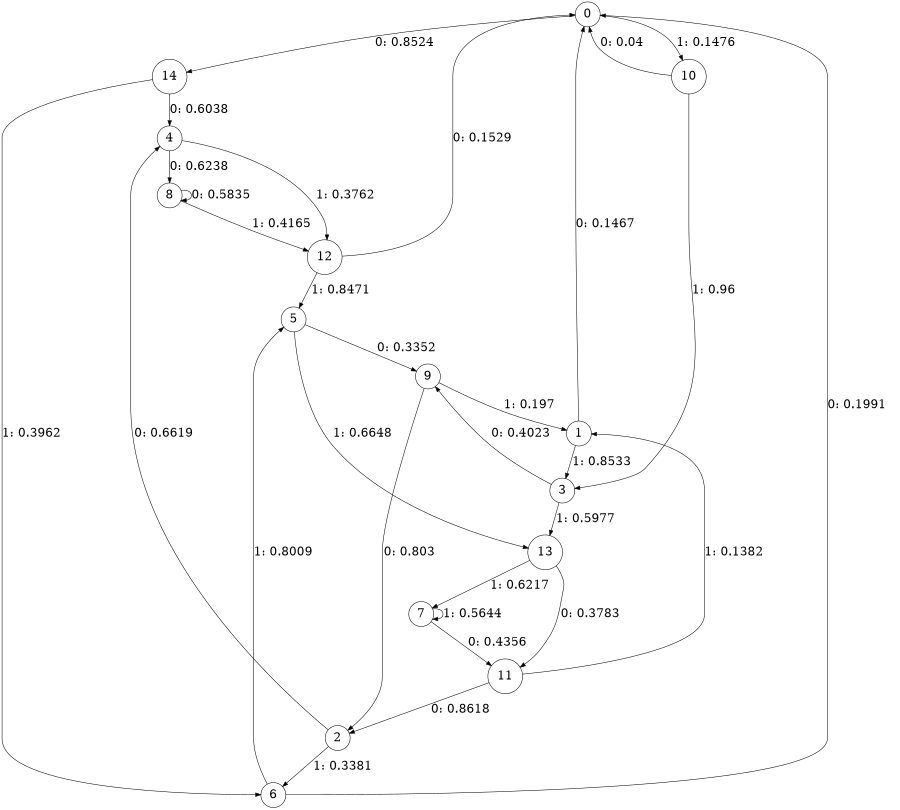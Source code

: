 digraph "ch35faceL4" {
size = "6,8.5";
ratio = "fill";
node [shape = circle];
node [fontsize = 24];
edge [fontsize = 24];
0 -> 14 [label = "0: 0.8524   "];
0 -> 10 [label = "1: 0.1476   "];
1 -> 0 [label = "0: 0.1467   "];
1 -> 3 [label = "1: 0.8533   "];
2 -> 4 [label = "0: 0.6619   "];
2 -> 6 [label = "1: 0.3381   "];
3 -> 9 [label = "0: 0.4023   "];
3 -> 13 [label = "1: 0.5977   "];
4 -> 8 [label = "0: 0.6238   "];
4 -> 12 [label = "1: 0.3762   "];
5 -> 9 [label = "0: 0.3352   "];
5 -> 13 [label = "1: 0.6648   "];
6 -> 0 [label = "0: 0.1991   "];
6 -> 5 [label = "1: 0.8009   "];
7 -> 11 [label = "0: 0.4356   "];
7 -> 7 [label = "1: 0.5644   "];
8 -> 8 [label = "0: 0.5835   "];
8 -> 12 [label = "1: 0.4165   "];
9 -> 2 [label = "0: 0.803    "];
9 -> 1 [label = "1: 0.197    "];
10 -> 0 [label = "0: 0.04     "];
10 -> 3 [label = "1: 0.96     "];
11 -> 2 [label = "0: 0.8618   "];
11 -> 1 [label = "1: 0.1382   "];
12 -> 0 [label = "0: 0.1529   "];
12 -> 5 [label = "1: 0.8471   "];
13 -> 11 [label = "0: 0.3783   "];
13 -> 7 [label = "1: 0.6217   "];
14 -> 4 [label = "0: 0.6038   "];
14 -> 6 [label = "1: 0.3962   "];
}